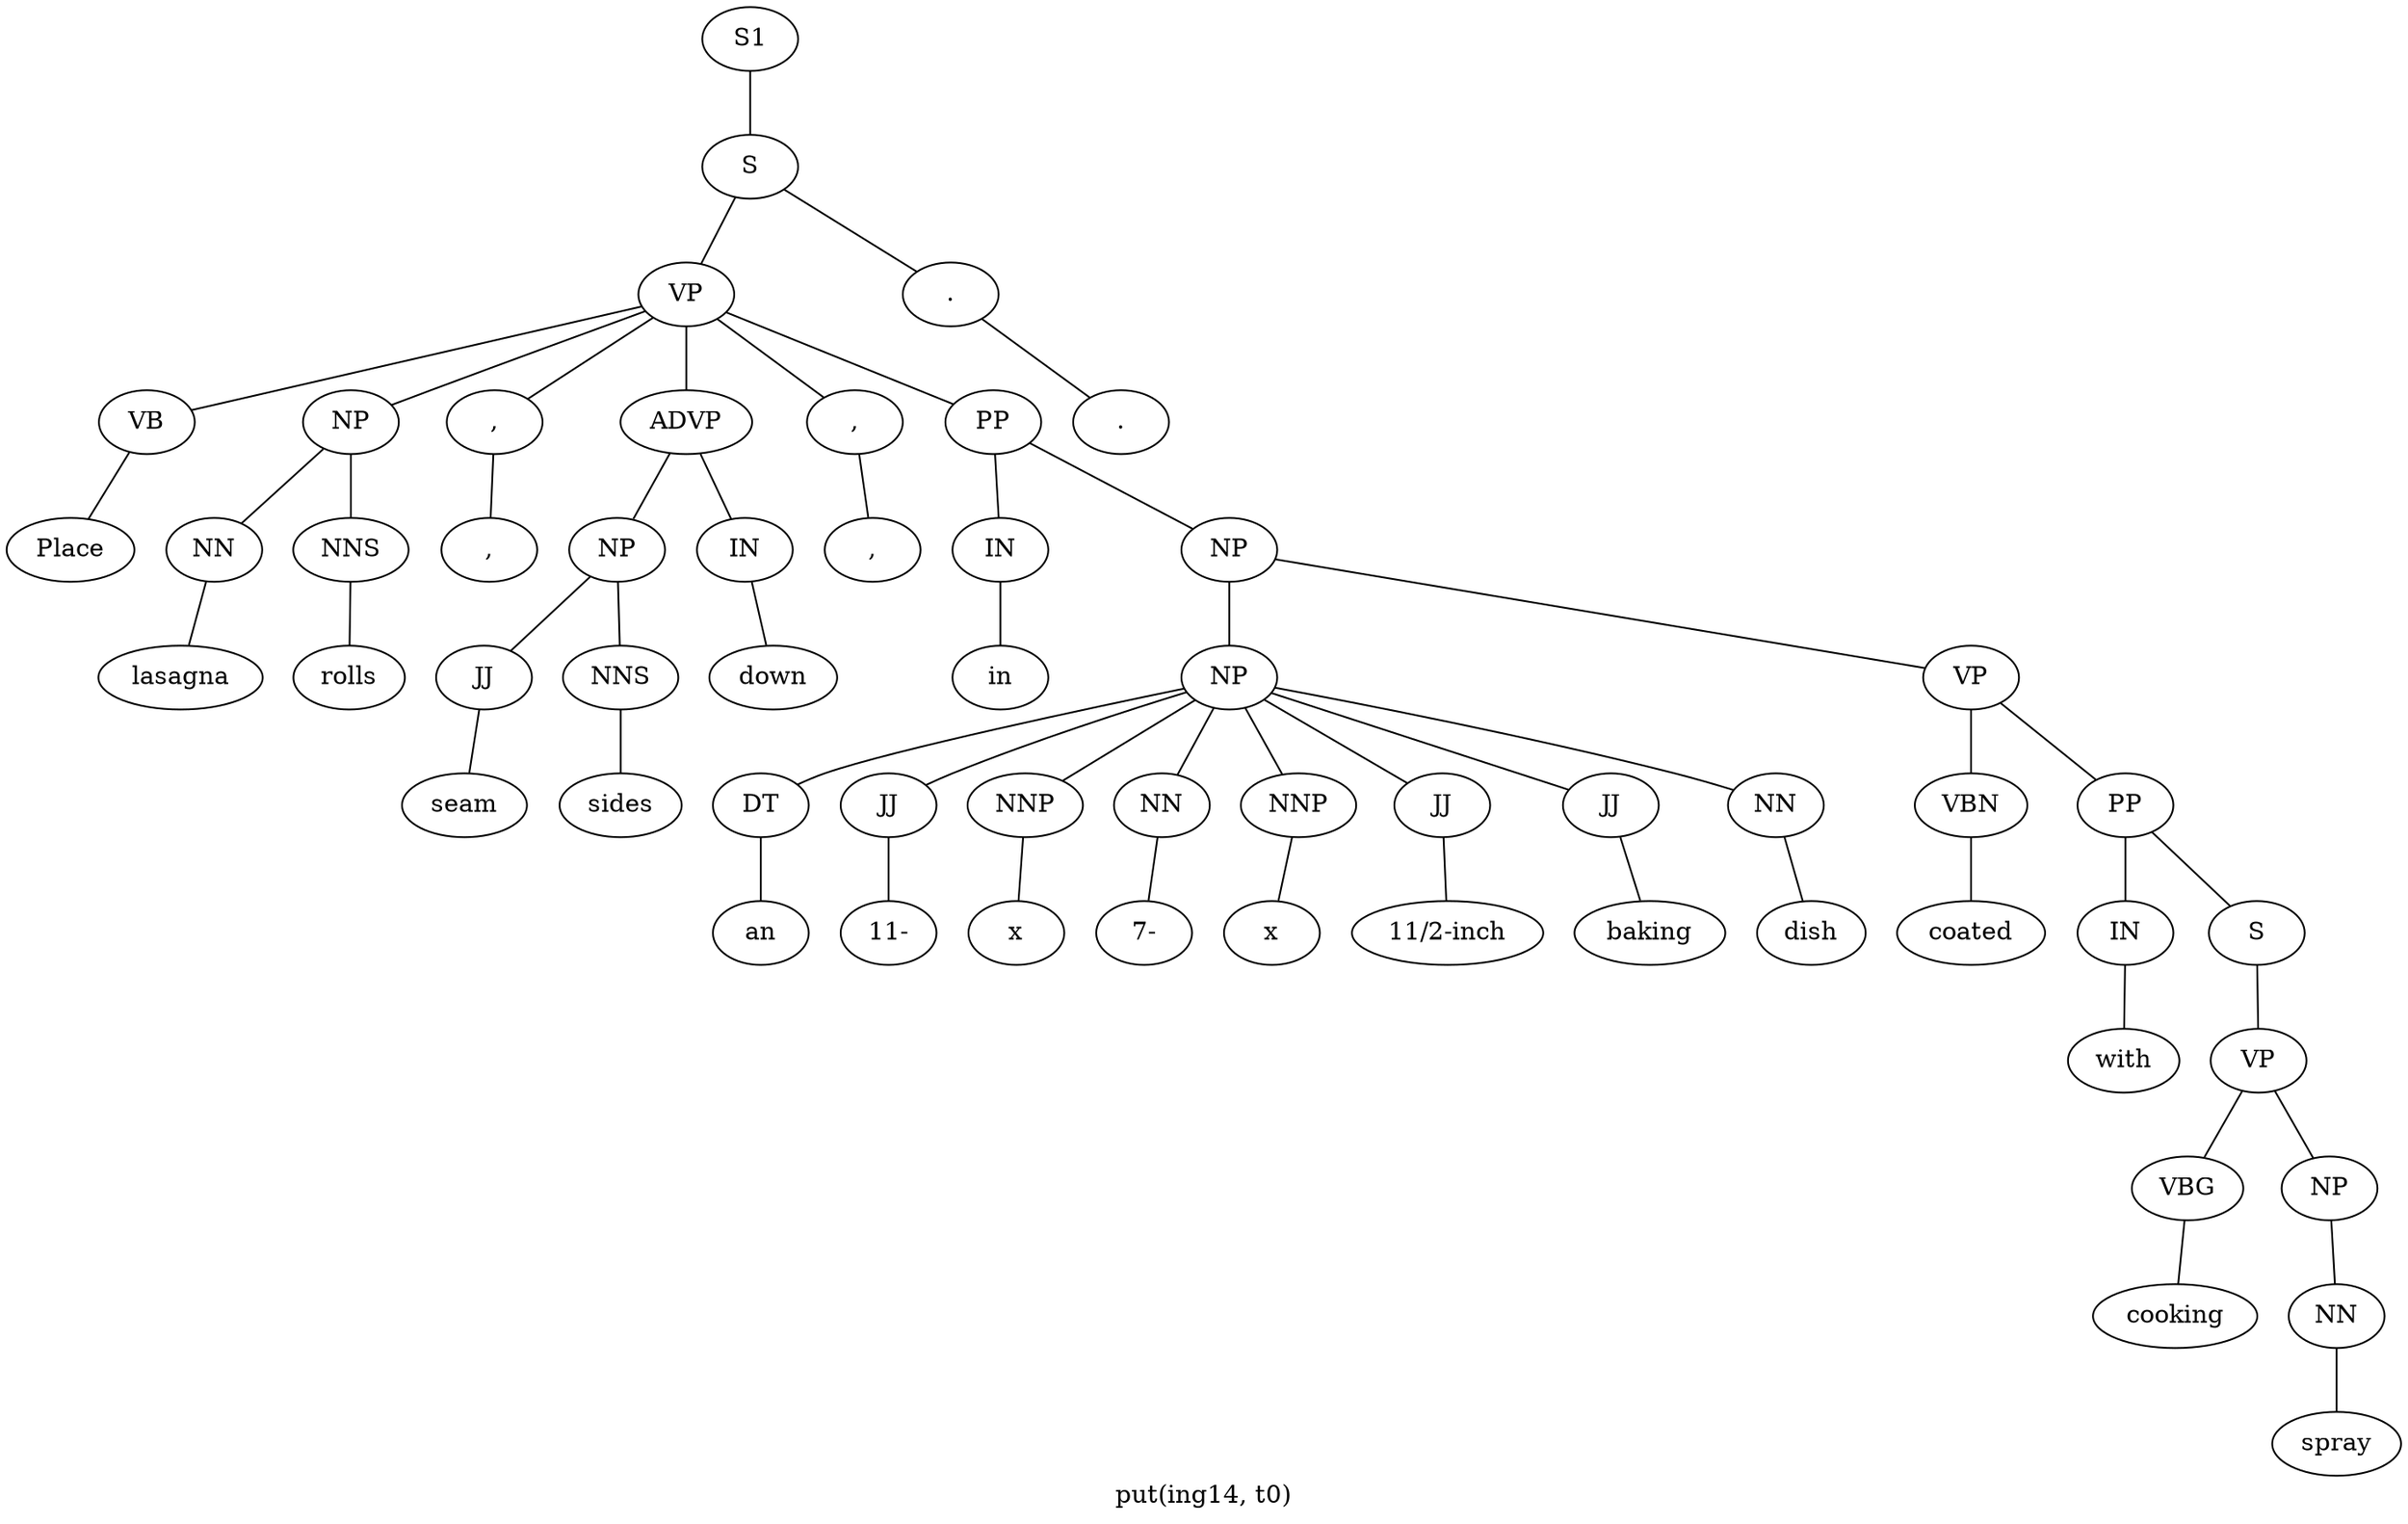 graph SyntaxGraph {
	label = "put(ing14, t0)";
	Node0 [label="S1"];
	Node1 [label="S"];
	Node2 [label="VP"];
	Node3 [label="VB"];
	Node4 [label="Place"];
	Node5 [label="NP"];
	Node6 [label="NN"];
	Node7 [label="lasagna"];
	Node8 [label="NNS"];
	Node9 [label="rolls"];
	Node10 [label=","];
	Node11 [label=","];
	Node12 [label="ADVP"];
	Node13 [label="NP"];
	Node14 [label="JJ"];
	Node15 [label="seam"];
	Node16 [label="NNS"];
	Node17 [label="sides"];
	Node18 [label="IN"];
	Node19 [label="down"];
	Node20 [label=","];
	Node21 [label=","];
	Node22 [label="PP"];
	Node23 [label="IN"];
	Node24 [label="in"];
	Node25 [label="NP"];
	Node26 [label="NP"];
	Node27 [label="DT"];
	Node28 [label="an"];
	Node29 [label="JJ"];
	Node30 [label="11-"];
	Node31 [label="NNP"];
	Node32 [label="x"];
	Node33 [label="NN"];
	Node34 [label="7-"];
	Node35 [label="NNP"];
	Node36 [label="x"];
	Node37 [label="JJ"];
	Node38 [label="11/2-inch"];
	Node39 [label="JJ"];
	Node40 [label="baking"];
	Node41 [label="NN"];
	Node42 [label="dish"];
	Node43 [label="VP"];
	Node44 [label="VBN"];
	Node45 [label="coated"];
	Node46 [label="PP"];
	Node47 [label="IN"];
	Node48 [label="with"];
	Node49 [label="S"];
	Node50 [label="VP"];
	Node51 [label="VBG"];
	Node52 [label="cooking"];
	Node53 [label="NP"];
	Node54 [label="NN"];
	Node55 [label="spray"];
	Node56 [label="."];
	Node57 [label="."];

	Node0 -- Node1;
	Node1 -- Node2;
	Node1 -- Node56;
	Node2 -- Node3;
	Node2 -- Node5;
	Node2 -- Node10;
	Node2 -- Node12;
	Node2 -- Node20;
	Node2 -- Node22;
	Node3 -- Node4;
	Node5 -- Node6;
	Node5 -- Node8;
	Node6 -- Node7;
	Node8 -- Node9;
	Node10 -- Node11;
	Node12 -- Node13;
	Node12 -- Node18;
	Node13 -- Node14;
	Node13 -- Node16;
	Node14 -- Node15;
	Node16 -- Node17;
	Node18 -- Node19;
	Node20 -- Node21;
	Node22 -- Node23;
	Node22 -- Node25;
	Node23 -- Node24;
	Node25 -- Node26;
	Node25 -- Node43;
	Node26 -- Node27;
	Node26 -- Node29;
	Node26 -- Node31;
	Node26 -- Node33;
	Node26 -- Node35;
	Node26 -- Node37;
	Node26 -- Node39;
	Node26 -- Node41;
	Node27 -- Node28;
	Node29 -- Node30;
	Node31 -- Node32;
	Node33 -- Node34;
	Node35 -- Node36;
	Node37 -- Node38;
	Node39 -- Node40;
	Node41 -- Node42;
	Node43 -- Node44;
	Node43 -- Node46;
	Node44 -- Node45;
	Node46 -- Node47;
	Node46 -- Node49;
	Node47 -- Node48;
	Node49 -- Node50;
	Node50 -- Node51;
	Node50 -- Node53;
	Node51 -- Node52;
	Node53 -- Node54;
	Node54 -- Node55;
	Node56 -- Node57;
}